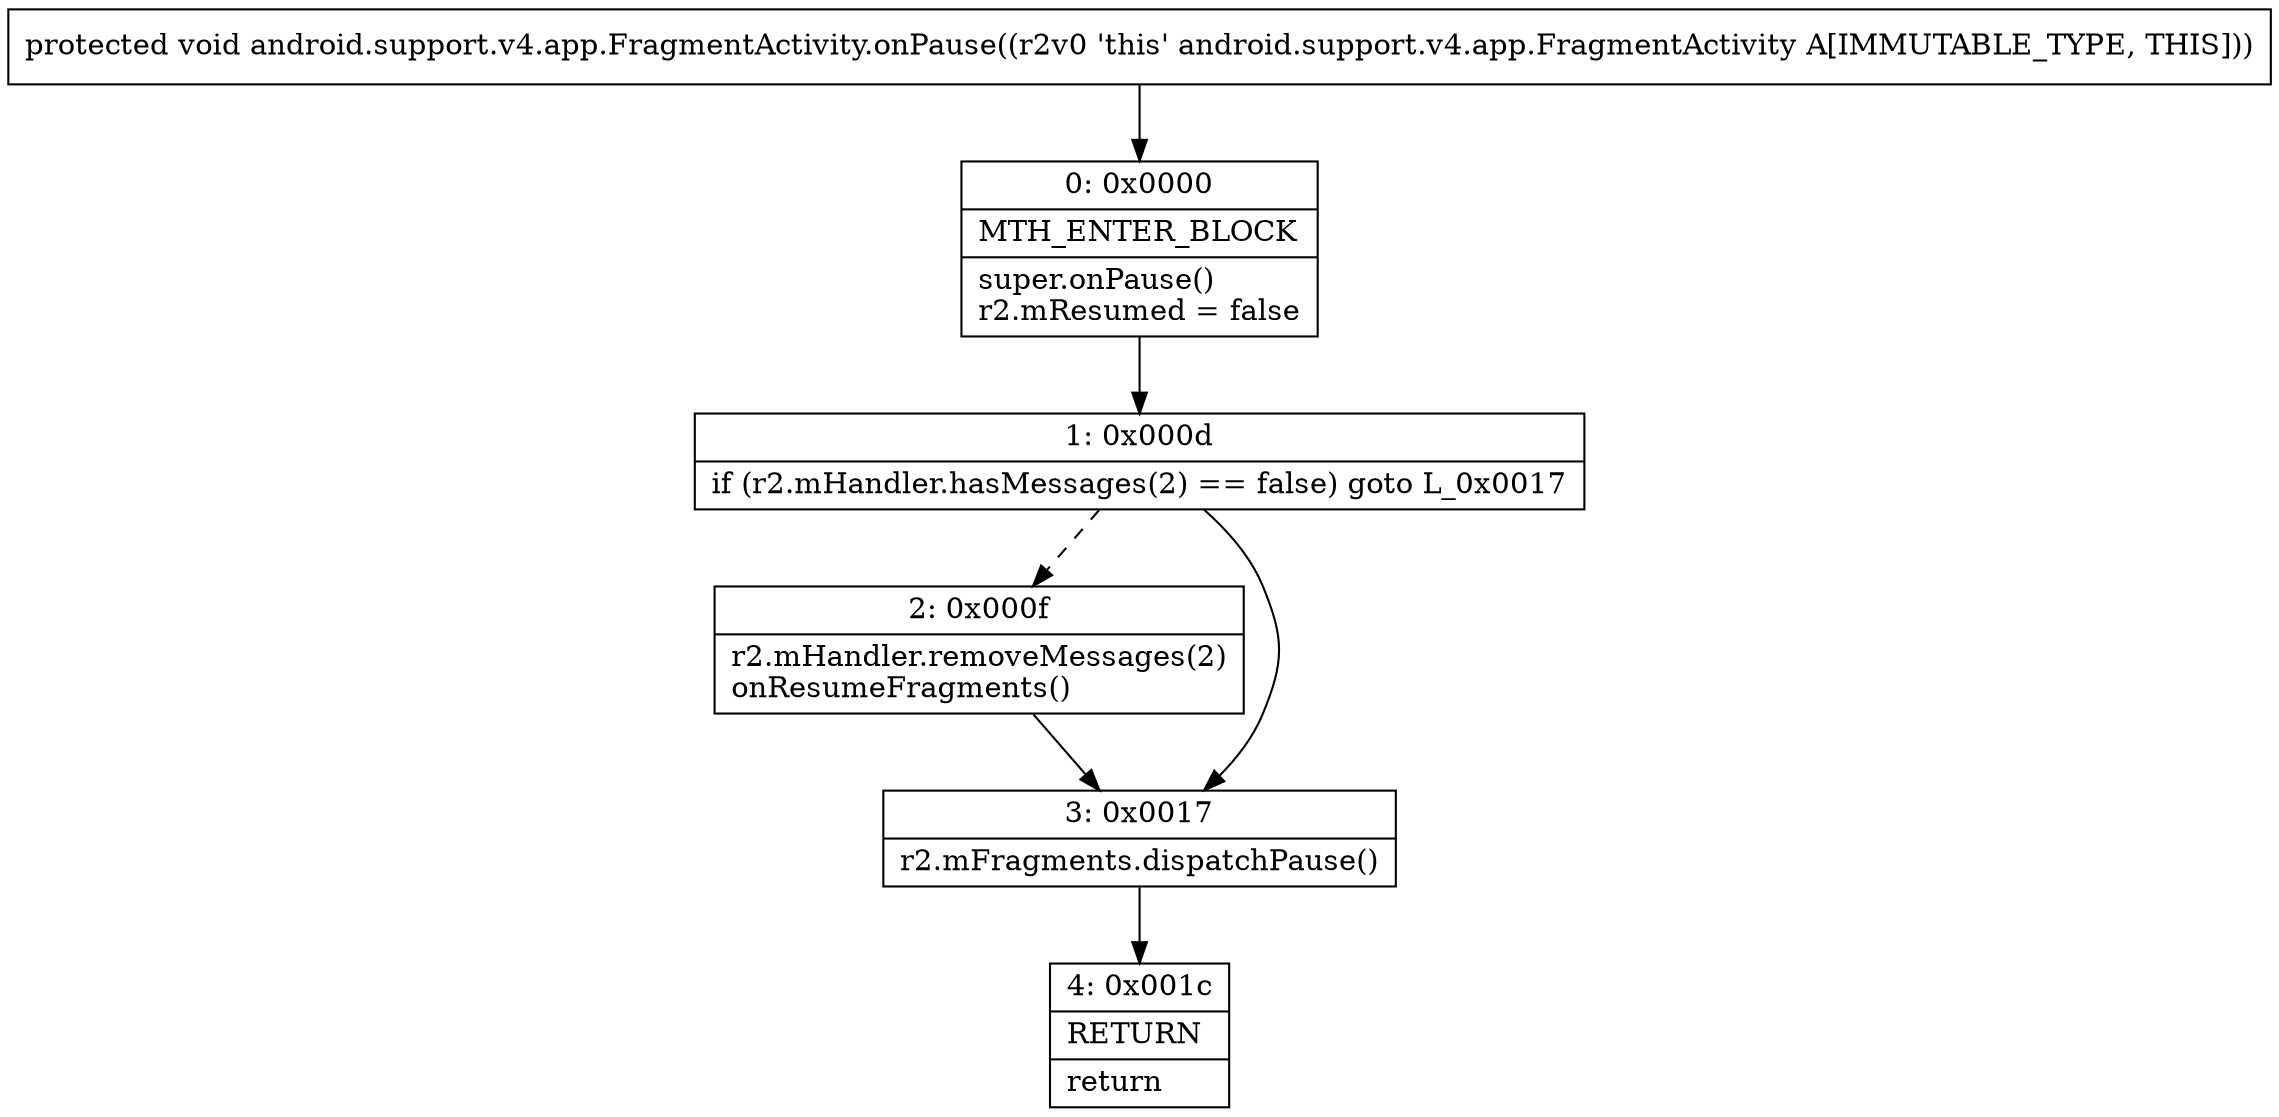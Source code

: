 digraph "CFG forandroid.support.v4.app.FragmentActivity.onPause()V" {
Node_0 [shape=record,label="{0\:\ 0x0000|MTH_ENTER_BLOCK\l|super.onPause()\lr2.mResumed = false\l}"];
Node_1 [shape=record,label="{1\:\ 0x000d|if (r2.mHandler.hasMessages(2) == false) goto L_0x0017\l}"];
Node_2 [shape=record,label="{2\:\ 0x000f|r2.mHandler.removeMessages(2)\lonResumeFragments()\l}"];
Node_3 [shape=record,label="{3\:\ 0x0017|r2.mFragments.dispatchPause()\l}"];
Node_4 [shape=record,label="{4\:\ 0x001c|RETURN\l|return\l}"];
MethodNode[shape=record,label="{protected void android.support.v4.app.FragmentActivity.onPause((r2v0 'this' android.support.v4.app.FragmentActivity A[IMMUTABLE_TYPE, THIS])) }"];
MethodNode -> Node_0;
Node_0 -> Node_1;
Node_1 -> Node_2[style=dashed];
Node_1 -> Node_3;
Node_2 -> Node_3;
Node_3 -> Node_4;
}

